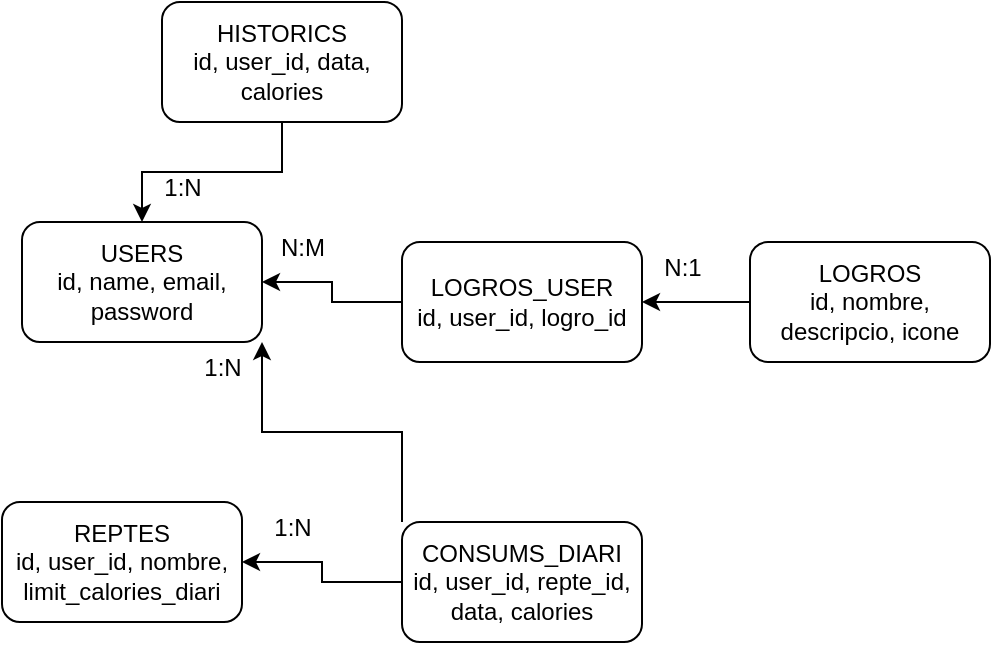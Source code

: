 <mxfile version="26.2.10">
  <diagram name="Página-1" id="K-Wf3l---sIhuRTjcOsU">
    <mxGraphModel dx="542" dy="1696" grid="1" gridSize="10" guides="1" tooltips="1" connect="1" arrows="1" fold="1" page="1" pageScale="1" pageWidth="827" pageHeight="1169" math="0" shadow="0">
      <root>
        <mxCell id="0" />
        <mxCell id="1" parent="0" />
        <mxCell id="J9zvmd2ojquX9XpZ-s1I-1" value="USERS&lt;div&gt;id, name, email, password&lt;/div&gt;" style="rounded=1;whiteSpace=wrap;html=1;" vertex="1" parent="1">
          <mxGeometry x="50" y="40" width="120" height="60" as="geometry" />
        </mxCell>
        <mxCell id="J9zvmd2ojquX9XpZ-s1I-2" value="REPTES&lt;br&gt;id, user_id, nombre, limit_calories_diari" style="rounded=1;whiteSpace=wrap;html=1;" vertex="1" parent="1">
          <mxGeometry x="40" y="180" width="120" height="60" as="geometry" />
        </mxCell>
        <mxCell id="J9zvmd2ojquX9XpZ-s1I-7" style="edgeStyle=orthogonalEdgeStyle;rounded=0;orthogonalLoop=1;jettySize=auto;html=1;entryX=1;entryY=0.5;entryDx=0;entryDy=0;" edge="1" parent="1" source="J9zvmd2ojquX9XpZ-s1I-3" target="J9zvmd2ojquX9XpZ-s1I-2">
          <mxGeometry relative="1" as="geometry" />
        </mxCell>
        <mxCell id="J9zvmd2ojquX9XpZ-s1I-8" style="edgeStyle=orthogonalEdgeStyle;rounded=0;orthogonalLoop=1;jettySize=auto;html=1;exitX=0;exitY=0;exitDx=0;exitDy=0;entryX=1;entryY=1;entryDx=0;entryDy=0;" edge="1" parent="1" source="J9zvmd2ojquX9XpZ-s1I-3" target="J9zvmd2ojquX9XpZ-s1I-1">
          <mxGeometry relative="1" as="geometry" />
        </mxCell>
        <mxCell id="J9zvmd2ojquX9XpZ-s1I-3" value="CONSUMS_DIARI&lt;div&gt;id, user_id, repte_id, data, calories&lt;/div&gt;" style="rounded=1;whiteSpace=wrap;html=1;" vertex="1" parent="1">
          <mxGeometry x="240" y="190" width="120" height="60" as="geometry" />
        </mxCell>
        <mxCell id="J9zvmd2ojquX9XpZ-s1I-10" style="edgeStyle=orthogonalEdgeStyle;rounded=0;orthogonalLoop=1;jettySize=auto;html=1;entryX=1;entryY=0.5;entryDx=0;entryDy=0;" edge="1" parent="1" source="J9zvmd2ojquX9XpZ-s1I-4" target="J9zvmd2ojquX9XpZ-s1I-5">
          <mxGeometry relative="1" as="geometry" />
        </mxCell>
        <mxCell id="J9zvmd2ojquX9XpZ-s1I-4" value="LOGROS&lt;br&gt;id, nombre, descripcio, icone" style="rounded=1;whiteSpace=wrap;html=1;" vertex="1" parent="1">
          <mxGeometry x="414" y="50" width="120" height="60" as="geometry" />
        </mxCell>
        <mxCell id="J9zvmd2ojquX9XpZ-s1I-9" style="edgeStyle=orthogonalEdgeStyle;rounded=0;orthogonalLoop=1;jettySize=auto;html=1;entryX=1;entryY=0.5;entryDx=0;entryDy=0;" edge="1" parent="1" source="J9zvmd2ojquX9XpZ-s1I-5" target="J9zvmd2ojquX9XpZ-s1I-1">
          <mxGeometry relative="1" as="geometry" />
        </mxCell>
        <mxCell id="J9zvmd2ojquX9XpZ-s1I-5" value="LOGROS_USER&lt;div&gt;id, user_id, logro_id&lt;/div&gt;" style="rounded=1;whiteSpace=wrap;html=1;" vertex="1" parent="1">
          <mxGeometry x="240" y="50" width="120" height="60" as="geometry" />
        </mxCell>
        <mxCell id="J9zvmd2ojquX9XpZ-s1I-16" style="edgeStyle=orthogonalEdgeStyle;rounded=0;orthogonalLoop=1;jettySize=auto;html=1;entryX=0.5;entryY=0;entryDx=0;entryDy=0;" edge="1" parent="1" source="J9zvmd2ojquX9XpZ-s1I-6" target="J9zvmd2ojquX9XpZ-s1I-1">
          <mxGeometry relative="1" as="geometry" />
        </mxCell>
        <mxCell id="J9zvmd2ojquX9XpZ-s1I-6" value="HISTORICS&lt;br&gt;id, user_id, data, calories" style="rounded=1;whiteSpace=wrap;html=1;" vertex="1" parent="1">
          <mxGeometry x="120" y="-70" width="120" height="60" as="geometry" />
        </mxCell>
        <mxCell id="J9zvmd2ojquX9XpZ-s1I-11" value="N:1" style="text;html=1;align=center;verticalAlign=middle;resizable=0;points=[];autosize=1;strokeColor=none;fillColor=none;" vertex="1" parent="1">
          <mxGeometry x="360" y="48" width="40" height="30" as="geometry" />
        </mxCell>
        <mxCell id="J9zvmd2ojquX9XpZ-s1I-12" value="N:M" style="text;html=1;align=center;verticalAlign=middle;resizable=0;points=[];autosize=1;strokeColor=none;fillColor=none;" vertex="1" parent="1">
          <mxGeometry x="165" y="38" width="50" height="30" as="geometry" />
        </mxCell>
        <mxCell id="J9zvmd2ojquX9XpZ-s1I-13" value="1:N" style="text;html=1;align=center;verticalAlign=middle;resizable=0;points=[];autosize=1;strokeColor=none;fillColor=none;" vertex="1" parent="1">
          <mxGeometry x="130" y="98" width="40" height="30" as="geometry" />
        </mxCell>
        <mxCell id="J9zvmd2ojquX9XpZ-s1I-14" value="1:N" style="text;html=1;align=center;verticalAlign=middle;resizable=0;points=[];autosize=1;strokeColor=none;fillColor=none;" vertex="1" parent="1">
          <mxGeometry x="165" y="178" width="40" height="30" as="geometry" />
        </mxCell>
        <mxCell id="J9zvmd2ojquX9XpZ-s1I-17" value="1:N" style="text;html=1;align=center;verticalAlign=middle;resizable=0;points=[];autosize=1;strokeColor=none;fillColor=none;" vertex="1" parent="1">
          <mxGeometry x="110" y="8" width="40" height="30" as="geometry" />
        </mxCell>
      </root>
    </mxGraphModel>
  </diagram>
</mxfile>
